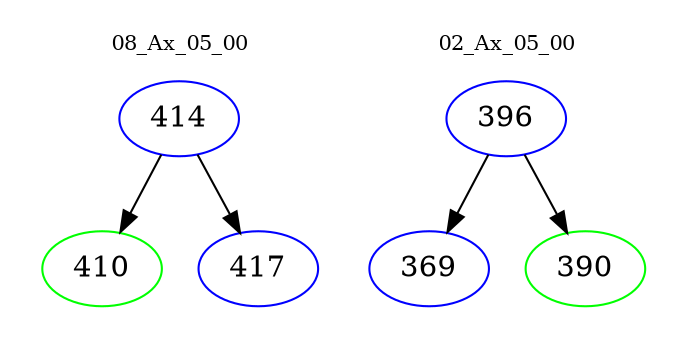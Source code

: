 digraph{
subgraph cluster_0 {
color = white
label = "08_Ax_05_00";
fontsize=10;
T0_414 [label="414", color="blue"]
T0_414 -> T0_410 [color="black"]
T0_410 [label="410", color="green"]
T0_414 -> T0_417 [color="black"]
T0_417 [label="417", color="blue"]
}
subgraph cluster_1 {
color = white
label = "02_Ax_05_00";
fontsize=10;
T1_396 [label="396", color="blue"]
T1_396 -> T1_369 [color="black"]
T1_369 [label="369", color="blue"]
T1_396 -> T1_390 [color="black"]
T1_390 [label="390", color="green"]
}
}
